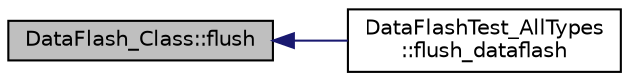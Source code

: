 digraph "DataFlash_Class::flush"
{
 // INTERACTIVE_SVG=YES
  edge [fontname="Helvetica",fontsize="10",labelfontname="Helvetica",labelfontsize="10"];
  node [fontname="Helvetica",fontsize="10",shape=record];
  rankdir="LR";
  Node1 [label="DataFlash_Class::flush",height=0.2,width=0.4,color="black", fillcolor="grey75", style="filled", fontcolor="black"];
  Node1 -> Node2 [dir="back",color="midnightblue",fontsize="10",style="solid",fontname="Helvetica"];
  Node2 [label="DataFlashTest_AllTypes\l::flush_dataflash",height=0.2,width=0.4,color="black", fillcolor="white", style="filled",URL="$classDataFlashTest__AllTypes.html#a078fda1f3540775dcdee5af1067685f5"];
}
